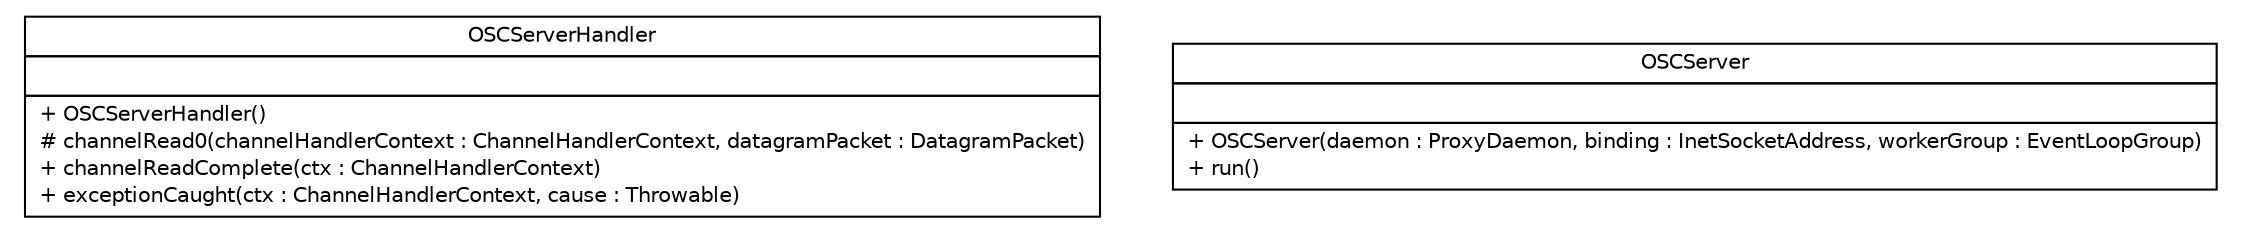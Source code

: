 #!/usr/local/bin/dot
#
# Class diagram 
# Generated by UMLGraph version R5_6 (http://www.umlgraph.org/)
#

digraph G {
	edge [fontname="Helvetica",fontsize=10,labelfontname="Helvetica",labelfontsize=10];
	node [fontname="Helvetica",fontsize=10,shape=plaintext];
	nodesep=0.25;
	ranksep=0.5;
	// com.xley.lfosc.osc.server.OSCServerHandler
	c41 [label=<<table title="com.xley.lfosc.osc.server.OSCServerHandler" border="0" cellborder="1" cellspacing="0" cellpadding="2" port="p" href="./OSCServerHandler.html">
		<tr><td><table border="0" cellspacing="0" cellpadding="1">
<tr><td align="center" balign="center"> OSCServerHandler </td></tr>
		</table></td></tr>
		<tr><td><table border="0" cellspacing="0" cellpadding="1">
<tr><td align="left" balign="left">  </td></tr>
		</table></td></tr>
		<tr><td><table border="0" cellspacing="0" cellpadding="1">
<tr><td align="left" balign="left"> + OSCServerHandler() </td></tr>
<tr><td align="left" balign="left"> # channelRead0(channelHandlerContext : ChannelHandlerContext, datagramPacket : DatagramPacket) </td></tr>
<tr><td align="left" balign="left"> + channelReadComplete(ctx : ChannelHandlerContext) </td></tr>
<tr><td align="left" balign="left"> + exceptionCaught(ctx : ChannelHandlerContext, cause : Throwable) </td></tr>
		</table></td></tr>
		</table>>, URL="./OSCServerHandler.html", fontname="Helvetica", fontcolor="black", fontsize=10.0];
	// com.xley.lfosc.osc.server.OSCServer
	c42 [label=<<table title="com.xley.lfosc.osc.server.OSCServer" border="0" cellborder="1" cellspacing="0" cellpadding="2" port="p" href="./OSCServer.html">
		<tr><td><table border="0" cellspacing="0" cellpadding="1">
<tr><td align="center" balign="center"> OSCServer </td></tr>
		</table></td></tr>
		<tr><td><table border="0" cellspacing="0" cellpadding="1">
<tr><td align="left" balign="left">  </td></tr>
		</table></td></tr>
		<tr><td><table border="0" cellspacing="0" cellpadding="1">
<tr><td align="left" balign="left"> + OSCServer(daemon : ProxyDaemon, binding : InetSocketAddress, workerGroup : EventLoopGroup) </td></tr>
<tr><td align="left" balign="left"> + run() </td></tr>
		</table></td></tr>
		</table>>, URL="./OSCServer.html", fontname="Helvetica", fontcolor="black", fontsize=10.0];
}

